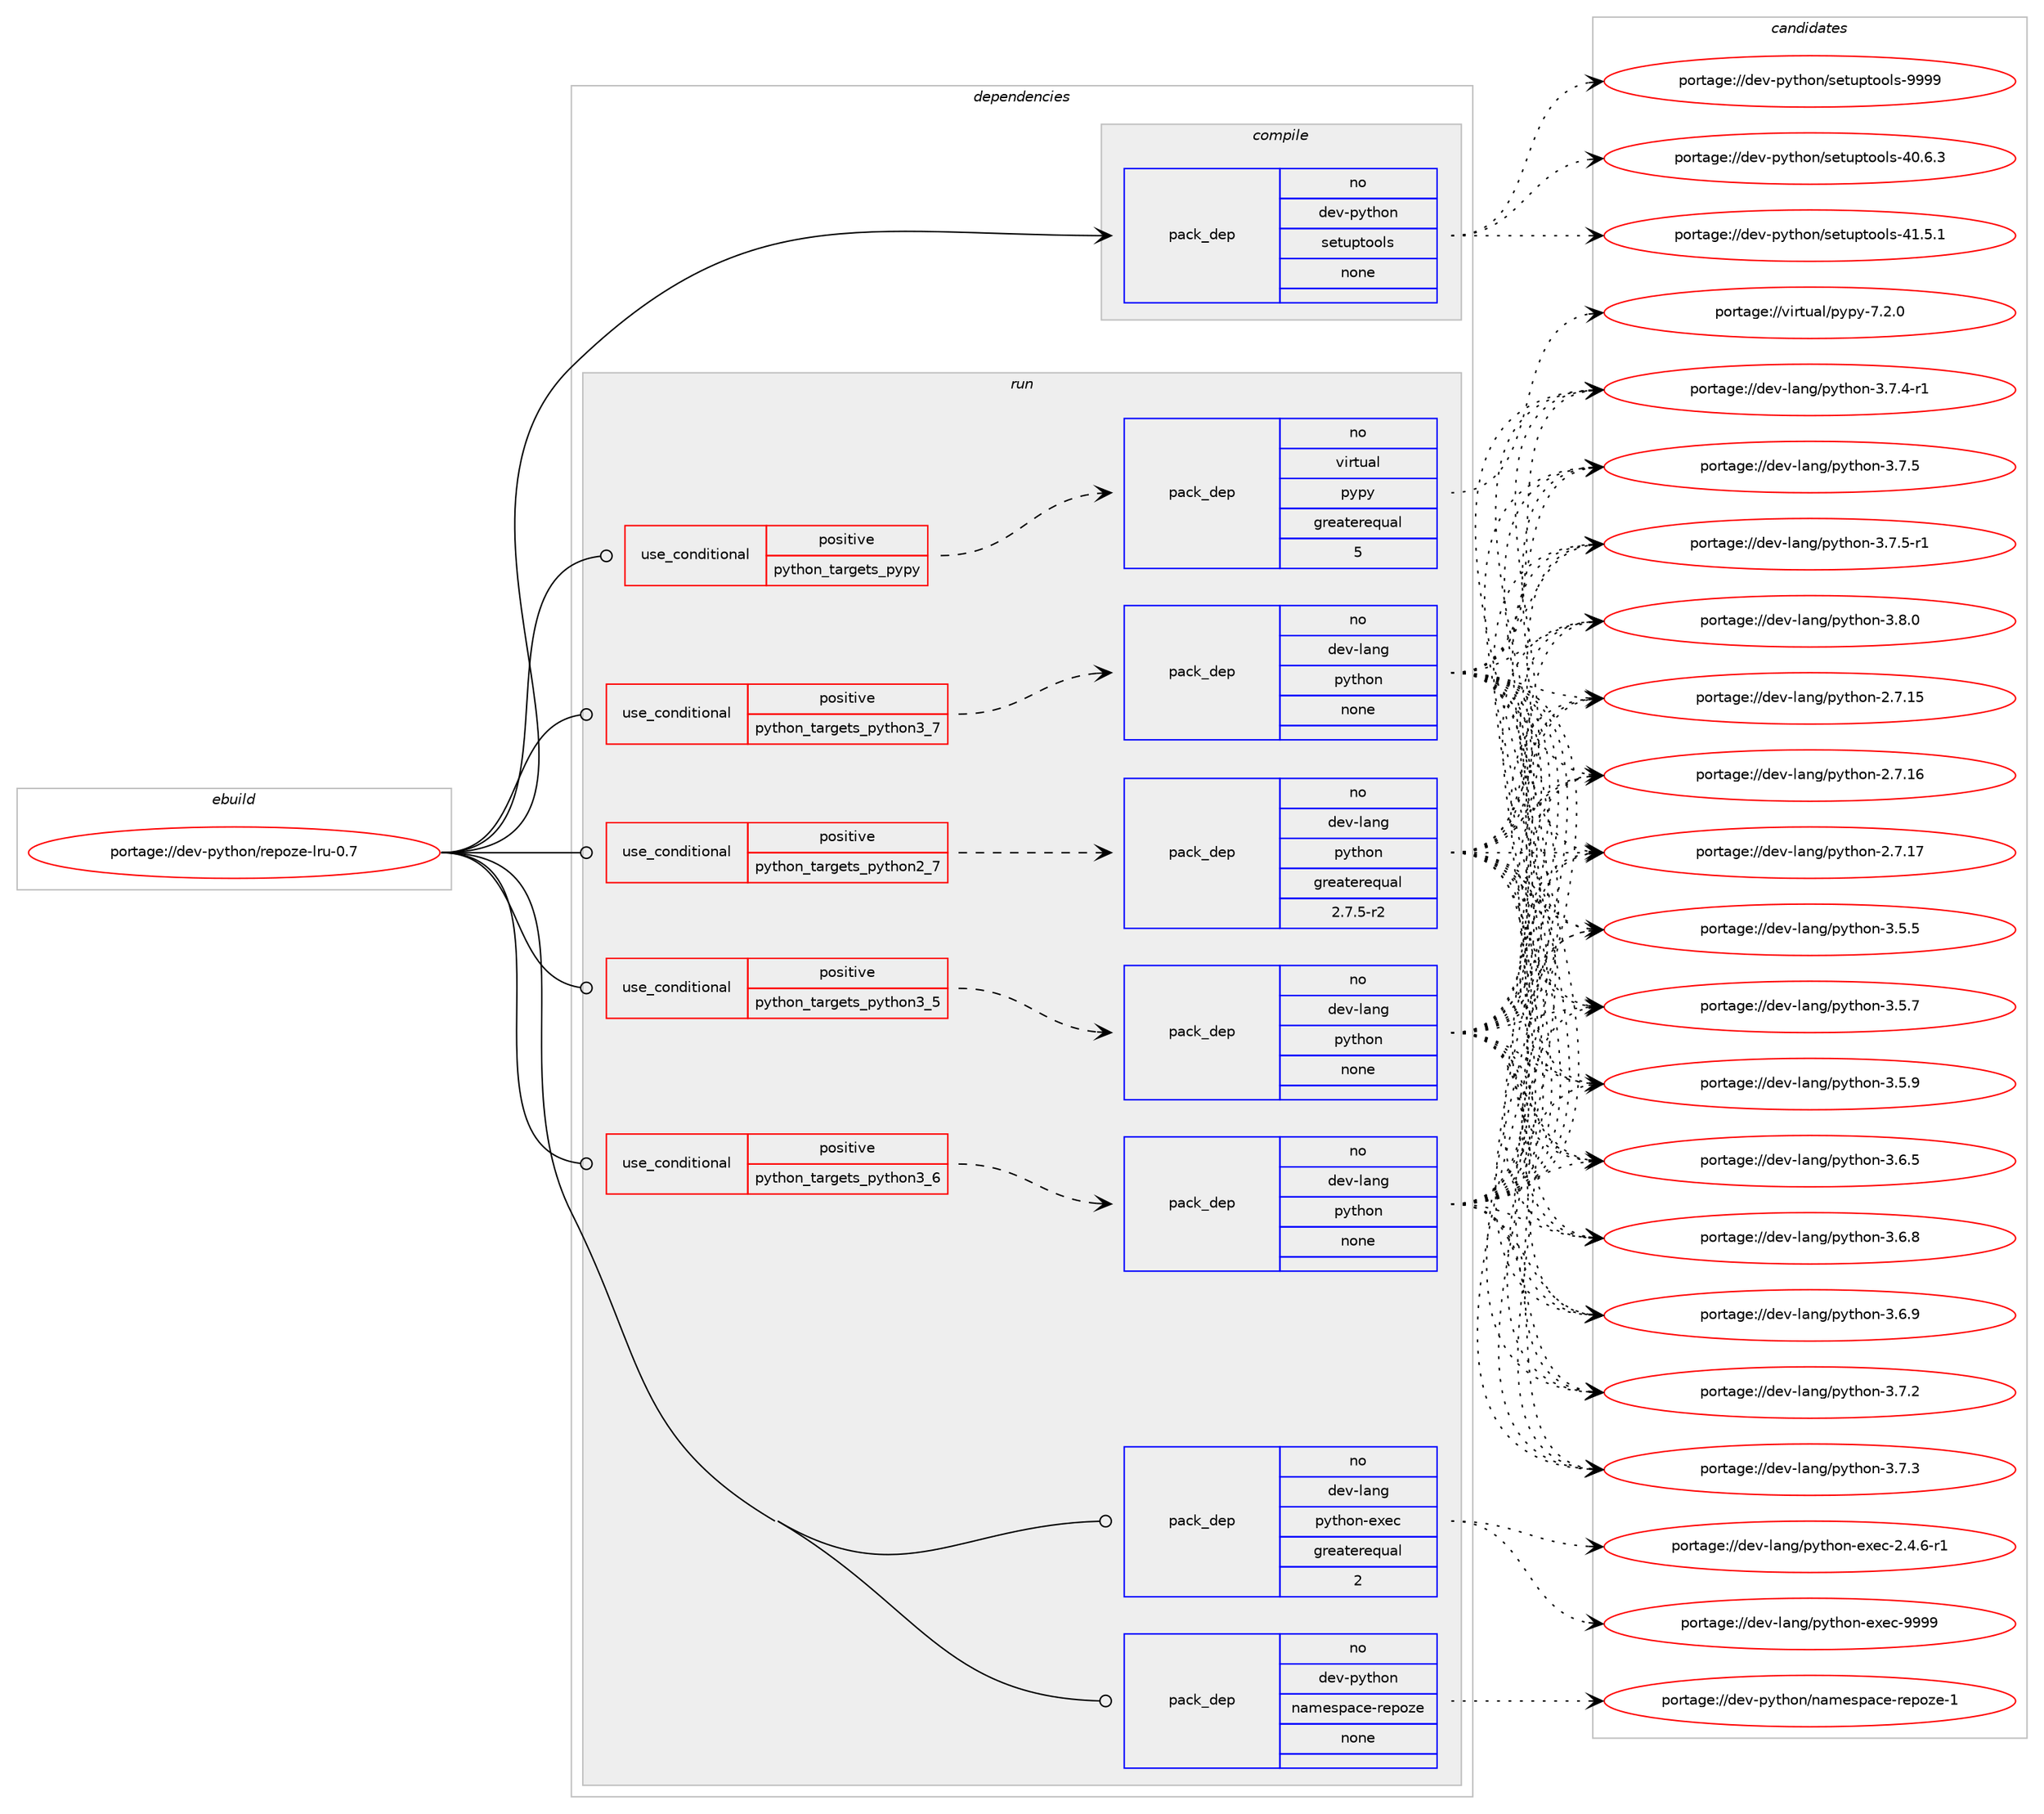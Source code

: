 digraph prolog {

# *************
# Graph options
# *************

newrank=true;
concentrate=true;
compound=true;
graph [rankdir=LR,fontname=Helvetica,fontsize=10,ranksep=1.5];#, ranksep=2.5, nodesep=0.2];
edge  [arrowhead=vee];
node  [fontname=Helvetica,fontsize=10];

# **********
# The ebuild
# **********

subgraph cluster_leftcol {
color=gray;
rank=same;
label=<<i>ebuild</i>>;
id [label="portage://dev-python/repoze-lru-0.7", color=red, width=4, href="../dev-python/repoze-lru-0.7.svg"];
}

# ****************
# The dependencies
# ****************

subgraph cluster_midcol {
color=gray;
label=<<i>dependencies</i>>;
subgraph cluster_compile {
fillcolor="#eeeeee";
style=filled;
label=<<i>compile</i>>;
subgraph pack128760 {
dependency170063 [label=<<TABLE BORDER="0" CELLBORDER="1" CELLSPACING="0" CELLPADDING="4" WIDTH="220"><TR><TD ROWSPAN="6" CELLPADDING="30">pack_dep</TD></TR><TR><TD WIDTH="110">no</TD></TR><TR><TD>dev-python</TD></TR><TR><TD>setuptools</TD></TR><TR><TD>none</TD></TR><TR><TD></TD></TR></TABLE>>, shape=none, color=blue];
}
id:e -> dependency170063:w [weight=20,style="solid",arrowhead="vee"];
}
subgraph cluster_compileandrun {
fillcolor="#eeeeee";
style=filled;
label=<<i>compile and run</i>>;
}
subgraph cluster_run {
fillcolor="#eeeeee";
style=filled;
label=<<i>run</i>>;
subgraph cond37900 {
dependency170064 [label=<<TABLE BORDER="0" CELLBORDER="1" CELLSPACING="0" CELLPADDING="4"><TR><TD ROWSPAN="3" CELLPADDING="10">use_conditional</TD></TR><TR><TD>positive</TD></TR><TR><TD>python_targets_pypy</TD></TR></TABLE>>, shape=none, color=red];
subgraph pack128761 {
dependency170065 [label=<<TABLE BORDER="0" CELLBORDER="1" CELLSPACING="0" CELLPADDING="4" WIDTH="220"><TR><TD ROWSPAN="6" CELLPADDING="30">pack_dep</TD></TR><TR><TD WIDTH="110">no</TD></TR><TR><TD>virtual</TD></TR><TR><TD>pypy</TD></TR><TR><TD>greaterequal</TD></TR><TR><TD>5</TD></TR></TABLE>>, shape=none, color=blue];
}
dependency170064:e -> dependency170065:w [weight=20,style="dashed",arrowhead="vee"];
}
id:e -> dependency170064:w [weight=20,style="solid",arrowhead="odot"];
subgraph cond37901 {
dependency170066 [label=<<TABLE BORDER="0" CELLBORDER="1" CELLSPACING="0" CELLPADDING="4"><TR><TD ROWSPAN="3" CELLPADDING="10">use_conditional</TD></TR><TR><TD>positive</TD></TR><TR><TD>python_targets_python2_7</TD></TR></TABLE>>, shape=none, color=red];
subgraph pack128762 {
dependency170067 [label=<<TABLE BORDER="0" CELLBORDER="1" CELLSPACING="0" CELLPADDING="4" WIDTH="220"><TR><TD ROWSPAN="6" CELLPADDING="30">pack_dep</TD></TR><TR><TD WIDTH="110">no</TD></TR><TR><TD>dev-lang</TD></TR><TR><TD>python</TD></TR><TR><TD>greaterequal</TD></TR><TR><TD>2.7.5-r2</TD></TR></TABLE>>, shape=none, color=blue];
}
dependency170066:e -> dependency170067:w [weight=20,style="dashed",arrowhead="vee"];
}
id:e -> dependency170066:w [weight=20,style="solid",arrowhead="odot"];
subgraph cond37902 {
dependency170068 [label=<<TABLE BORDER="0" CELLBORDER="1" CELLSPACING="0" CELLPADDING="4"><TR><TD ROWSPAN="3" CELLPADDING="10">use_conditional</TD></TR><TR><TD>positive</TD></TR><TR><TD>python_targets_python3_5</TD></TR></TABLE>>, shape=none, color=red];
subgraph pack128763 {
dependency170069 [label=<<TABLE BORDER="0" CELLBORDER="1" CELLSPACING="0" CELLPADDING="4" WIDTH="220"><TR><TD ROWSPAN="6" CELLPADDING="30">pack_dep</TD></TR><TR><TD WIDTH="110">no</TD></TR><TR><TD>dev-lang</TD></TR><TR><TD>python</TD></TR><TR><TD>none</TD></TR><TR><TD></TD></TR></TABLE>>, shape=none, color=blue];
}
dependency170068:e -> dependency170069:w [weight=20,style="dashed",arrowhead="vee"];
}
id:e -> dependency170068:w [weight=20,style="solid",arrowhead="odot"];
subgraph cond37903 {
dependency170070 [label=<<TABLE BORDER="0" CELLBORDER="1" CELLSPACING="0" CELLPADDING="4"><TR><TD ROWSPAN="3" CELLPADDING="10">use_conditional</TD></TR><TR><TD>positive</TD></TR><TR><TD>python_targets_python3_6</TD></TR></TABLE>>, shape=none, color=red];
subgraph pack128764 {
dependency170071 [label=<<TABLE BORDER="0" CELLBORDER="1" CELLSPACING="0" CELLPADDING="4" WIDTH="220"><TR><TD ROWSPAN="6" CELLPADDING="30">pack_dep</TD></TR><TR><TD WIDTH="110">no</TD></TR><TR><TD>dev-lang</TD></TR><TR><TD>python</TD></TR><TR><TD>none</TD></TR><TR><TD></TD></TR></TABLE>>, shape=none, color=blue];
}
dependency170070:e -> dependency170071:w [weight=20,style="dashed",arrowhead="vee"];
}
id:e -> dependency170070:w [weight=20,style="solid",arrowhead="odot"];
subgraph cond37904 {
dependency170072 [label=<<TABLE BORDER="0" CELLBORDER="1" CELLSPACING="0" CELLPADDING="4"><TR><TD ROWSPAN="3" CELLPADDING="10">use_conditional</TD></TR><TR><TD>positive</TD></TR><TR><TD>python_targets_python3_7</TD></TR></TABLE>>, shape=none, color=red];
subgraph pack128765 {
dependency170073 [label=<<TABLE BORDER="0" CELLBORDER="1" CELLSPACING="0" CELLPADDING="4" WIDTH="220"><TR><TD ROWSPAN="6" CELLPADDING="30">pack_dep</TD></TR><TR><TD WIDTH="110">no</TD></TR><TR><TD>dev-lang</TD></TR><TR><TD>python</TD></TR><TR><TD>none</TD></TR><TR><TD></TD></TR></TABLE>>, shape=none, color=blue];
}
dependency170072:e -> dependency170073:w [weight=20,style="dashed",arrowhead="vee"];
}
id:e -> dependency170072:w [weight=20,style="solid",arrowhead="odot"];
subgraph pack128766 {
dependency170074 [label=<<TABLE BORDER="0" CELLBORDER="1" CELLSPACING="0" CELLPADDING="4" WIDTH="220"><TR><TD ROWSPAN="6" CELLPADDING="30">pack_dep</TD></TR><TR><TD WIDTH="110">no</TD></TR><TR><TD>dev-lang</TD></TR><TR><TD>python-exec</TD></TR><TR><TD>greaterequal</TD></TR><TR><TD>2</TD></TR></TABLE>>, shape=none, color=blue];
}
id:e -> dependency170074:w [weight=20,style="solid",arrowhead="odot"];
subgraph pack128767 {
dependency170075 [label=<<TABLE BORDER="0" CELLBORDER="1" CELLSPACING="0" CELLPADDING="4" WIDTH="220"><TR><TD ROWSPAN="6" CELLPADDING="30">pack_dep</TD></TR><TR><TD WIDTH="110">no</TD></TR><TR><TD>dev-python</TD></TR><TR><TD>namespace-repoze</TD></TR><TR><TD>none</TD></TR><TR><TD></TD></TR></TABLE>>, shape=none, color=blue];
}
id:e -> dependency170075:w [weight=20,style="solid",arrowhead="odot"];
}
}

# **************
# The candidates
# **************

subgraph cluster_choices {
rank=same;
color=gray;
label=<<i>candidates</i>>;

subgraph choice128760 {
color=black;
nodesep=1;
choiceportage100101118451121211161041111104711510111611711211611111110811545524846544651 [label="portage://dev-python/setuptools-40.6.3", color=red, width=4,href="../dev-python/setuptools-40.6.3.svg"];
choiceportage100101118451121211161041111104711510111611711211611111110811545524946534649 [label="portage://dev-python/setuptools-41.5.1", color=red, width=4,href="../dev-python/setuptools-41.5.1.svg"];
choiceportage10010111845112121116104111110471151011161171121161111111081154557575757 [label="portage://dev-python/setuptools-9999", color=red, width=4,href="../dev-python/setuptools-9999.svg"];
dependency170063:e -> choiceportage100101118451121211161041111104711510111611711211611111110811545524846544651:w [style=dotted,weight="100"];
dependency170063:e -> choiceportage100101118451121211161041111104711510111611711211611111110811545524946534649:w [style=dotted,weight="100"];
dependency170063:e -> choiceportage10010111845112121116104111110471151011161171121161111111081154557575757:w [style=dotted,weight="100"];
}
subgraph choice128761 {
color=black;
nodesep=1;
choiceportage1181051141161179710847112121112121455546504648 [label="portage://virtual/pypy-7.2.0", color=red, width=4,href="../virtual/pypy-7.2.0.svg"];
dependency170065:e -> choiceportage1181051141161179710847112121112121455546504648:w [style=dotted,weight="100"];
}
subgraph choice128762 {
color=black;
nodesep=1;
choiceportage10010111845108971101034711212111610411111045504655464953 [label="portage://dev-lang/python-2.7.15", color=red, width=4,href="../dev-lang/python-2.7.15.svg"];
choiceportage10010111845108971101034711212111610411111045504655464954 [label="portage://dev-lang/python-2.7.16", color=red, width=4,href="../dev-lang/python-2.7.16.svg"];
choiceportage10010111845108971101034711212111610411111045504655464955 [label="portage://dev-lang/python-2.7.17", color=red, width=4,href="../dev-lang/python-2.7.17.svg"];
choiceportage100101118451089711010347112121116104111110455146534653 [label="portage://dev-lang/python-3.5.5", color=red, width=4,href="../dev-lang/python-3.5.5.svg"];
choiceportage100101118451089711010347112121116104111110455146534655 [label="portage://dev-lang/python-3.5.7", color=red, width=4,href="../dev-lang/python-3.5.7.svg"];
choiceportage100101118451089711010347112121116104111110455146534657 [label="portage://dev-lang/python-3.5.9", color=red, width=4,href="../dev-lang/python-3.5.9.svg"];
choiceportage100101118451089711010347112121116104111110455146544653 [label="portage://dev-lang/python-3.6.5", color=red, width=4,href="../dev-lang/python-3.6.5.svg"];
choiceportage100101118451089711010347112121116104111110455146544656 [label="portage://dev-lang/python-3.6.8", color=red, width=4,href="../dev-lang/python-3.6.8.svg"];
choiceportage100101118451089711010347112121116104111110455146544657 [label="portage://dev-lang/python-3.6.9", color=red, width=4,href="../dev-lang/python-3.6.9.svg"];
choiceportage100101118451089711010347112121116104111110455146554650 [label="portage://dev-lang/python-3.7.2", color=red, width=4,href="../dev-lang/python-3.7.2.svg"];
choiceportage100101118451089711010347112121116104111110455146554651 [label="portage://dev-lang/python-3.7.3", color=red, width=4,href="../dev-lang/python-3.7.3.svg"];
choiceportage1001011184510897110103471121211161041111104551465546524511449 [label="portage://dev-lang/python-3.7.4-r1", color=red, width=4,href="../dev-lang/python-3.7.4-r1.svg"];
choiceportage100101118451089711010347112121116104111110455146554653 [label="portage://dev-lang/python-3.7.5", color=red, width=4,href="../dev-lang/python-3.7.5.svg"];
choiceportage1001011184510897110103471121211161041111104551465546534511449 [label="portage://dev-lang/python-3.7.5-r1", color=red, width=4,href="../dev-lang/python-3.7.5-r1.svg"];
choiceportage100101118451089711010347112121116104111110455146564648 [label="portage://dev-lang/python-3.8.0", color=red, width=4,href="../dev-lang/python-3.8.0.svg"];
dependency170067:e -> choiceportage10010111845108971101034711212111610411111045504655464953:w [style=dotted,weight="100"];
dependency170067:e -> choiceportage10010111845108971101034711212111610411111045504655464954:w [style=dotted,weight="100"];
dependency170067:e -> choiceportage10010111845108971101034711212111610411111045504655464955:w [style=dotted,weight="100"];
dependency170067:e -> choiceportage100101118451089711010347112121116104111110455146534653:w [style=dotted,weight="100"];
dependency170067:e -> choiceportage100101118451089711010347112121116104111110455146534655:w [style=dotted,weight="100"];
dependency170067:e -> choiceportage100101118451089711010347112121116104111110455146534657:w [style=dotted,weight="100"];
dependency170067:e -> choiceportage100101118451089711010347112121116104111110455146544653:w [style=dotted,weight="100"];
dependency170067:e -> choiceportage100101118451089711010347112121116104111110455146544656:w [style=dotted,weight="100"];
dependency170067:e -> choiceportage100101118451089711010347112121116104111110455146544657:w [style=dotted,weight="100"];
dependency170067:e -> choiceportage100101118451089711010347112121116104111110455146554650:w [style=dotted,weight="100"];
dependency170067:e -> choiceportage100101118451089711010347112121116104111110455146554651:w [style=dotted,weight="100"];
dependency170067:e -> choiceportage1001011184510897110103471121211161041111104551465546524511449:w [style=dotted,weight="100"];
dependency170067:e -> choiceportage100101118451089711010347112121116104111110455146554653:w [style=dotted,weight="100"];
dependency170067:e -> choiceportage1001011184510897110103471121211161041111104551465546534511449:w [style=dotted,weight="100"];
dependency170067:e -> choiceportage100101118451089711010347112121116104111110455146564648:w [style=dotted,weight="100"];
}
subgraph choice128763 {
color=black;
nodesep=1;
choiceportage10010111845108971101034711212111610411111045504655464953 [label="portage://dev-lang/python-2.7.15", color=red, width=4,href="../dev-lang/python-2.7.15.svg"];
choiceportage10010111845108971101034711212111610411111045504655464954 [label="portage://dev-lang/python-2.7.16", color=red, width=4,href="../dev-lang/python-2.7.16.svg"];
choiceportage10010111845108971101034711212111610411111045504655464955 [label="portage://dev-lang/python-2.7.17", color=red, width=4,href="../dev-lang/python-2.7.17.svg"];
choiceportage100101118451089711010347112121116104111110455146534653 [label="portage://dev-lang/python-3.5.5", color=red, width=4,href="../dev-lang/python-3.5.5.svg"];
choiceportage100101118451089711010347112121116104111110455146534655 [label="portage://dev-lang/python-3.5.7", color=red, width=4,href="../dev-lang/python-3.5.7.svg"];
choiceportage100101118451089711010347112121116104111110455146534657 [label="portage://dev-lang/python-3.5.9", color=red, width=4,href="../dev-lang/python-3.5.9.svg"];
choiceportage100101118451089711010347112121116104111110455146544653 [label="portage://dev-lang/python-3.6.5", color=red, width=4,href="../dev-lang/python-3.6.5.svg"];
choiceportage100101118451089711010347112121116104111110455146544656 [label="portage://dev-lang/python-3.6.8", color=red, width=4,href="../dev-lang/python-3.6.8.svg"];
choiceportage100101118451089711010347112121116104111110455146544657 [label="portage://dev-lang/python-3.6.9", color=red, width=4,href="../dev-lang/python-3.6.9.svg"];
choiceportage100101118451089711010347112121116104111110455146554650 [label="portage://dev-lang/python-3.7.2", color=red, width=4,href="../dev-lang/python-3.7.2.svg"];
choiceportage100101118451089711010347112121116104111110455146554651 [label="portage://dev-lang/python-3.7.3", color=red, width=4,href="../dev-lang/python-3.7.3.svg"];
choiceportage1001011184510897110103471121211161041111104551465546524511449 [label="portage://dev-lang/python-3.7.4-r1", color=red, width=4,href="../dev-lang/python-3.7.4-r1.svg"];
choiceportage100101118451089711010347112121116104111110455146554653 [label="portage://dev-lang/python-3.7.5", color=red, width=4,href="../dev-lang/python-3.7.5.svg"];
choiceportage1001011184510897110103471121211161041111104551465546534511449 [label="portage://dev-lang/python-3.7.5-r1", color=red, width=4,href="../dev-lang/python-3.7.5-r1.svg"];
choiceportage100101118451089711010347112121116104111110455146564648 [label="portage://dev-lang/python-3.8.0", color=red, width=4,href="../dev-lang/python-3.8.0.svg"];
dependency170069:e -> choiceportage10010111845108971101034711212111610411111045504655464953:w [style=dotted,weight="100"];
dependency170069:e -> choiceportage10010111845108971101034711212111610411111045504655464954:w [style=dotted,weight="100"];
dependency170069:e -> choiceportage10010111845108971101034711212111610411111045504655464955:w [style=dotted,weight="100"];
dependency170069:e -> choiceportage100101118451089711010347112121116104111110455146534653:w [style=dotted,weight="100"];
dependency170069:e -> choiceportage100101118451089711010347112121116104111110455146534655:w [style=dotted,weight="100"];
dependency170069:e -> choiceportage100101118451089711010347112121116104111110455146534657:w [style=dotted,weight="100"];
dependency170069:e -> choiceportage100101118451089711010347112121116104111110455146544653:w [style=dotted,weight="100"];
dependency170069:e -> choiceportage100101118451089711010347112121116104111110455146544656:w [style=dotted,weight="100"];
dependency170069:e -> choiceportage100101118451089711010347112121116104111110455146544657:w [style=dotted,weight="100"];
dependency170069:e -> choiceportage100101118451089711010347112121116104111110455146554650:w [style=dotted,weight="100"];
dependency170069:e -> choiceportage100101118451089711010347112121116104111110455146554651:w [style=dotted,weight="100"];
dependency170069:e -> choiceportage1001011184510897110103471121211161041111104551465546524511449:w [style=dotted,weight="100"];
dependency170069:e -> choiceportage100101118451089711010347112121116104111110455146554653:w [style=dotted,weight="100"];
dependency170069:e -> choiceportage1001011184510897110103471121211161041111104551465546534511449:w [style=dotted,weight="100"];
dependency170069:e -> choiceportage100101118451089711010347112121116104111110455146564648:w [style=dotted,weight="100"];
}
subgraph choice128764 {
color=black;
nodesep=1;
choiceportage10010111845108971101034711212111610411111045504655464953 [label="portage://dev-lang/python-2.7.15", color=red, width=4,href="../dev-lang/python-2.7.15.svg"];
choiceportage10010111845108971101034711212111610411111045504655464954 [label="portage://dev-lang/python-2.7.16", color=red, width=4,href="../dev-lang/python-2.7.16.svg"];
choiceportage10010111845108971101034711212111610411111045504655464955 [label="portage://dev-lang/python-2.7.17", color=red, width=4,href="../dev-lang/python-2.7.17.svg"];
choiceportage100101118451089711010347112121116104111110455146534653 [label="portage://dev-lang/python-3.5.5", color=red, width=4,href="../dev-lang/python-3.5.5.svg"];
choiceportage100101118451089711010347112121116104111110455146534655 [label="portage://dev-lang/python-3.5.7", color=red, width=4,href="../dev-lang/python-3.5.7.svg"];
choiceportage100101118451089711010347112121116104111110455146534657 [label="portage://dev-lang/python-3.5.9", color=red, width=4,href="../dev-lang/python-3.5.9.svg"];
choiceportage100101118451089711010347112121116104111110455146544653 [label="portage://dev-lang/python-3.6.5", color=red, width=4,href="../dev-lang/python-3.6.5.svg"];
choiceportage100101118451089711010347112121116104111110455146544656 [label="portage://dev-lang/python-3.6.8", color=red, width=4,href="../dev-lang/python-3.6.8.svg"];
choiceportage100101118451089711010347112121116104111110455146544657 [label="portage://dev-lang/python-3.6.9", color=red, width=4,href="../dev-lang/python-3.6.9.svg"];
choiceportage100101118451089711010347112121116104111110455146554650 [label="portage://dev-lang/python-3.7.2", color=red, width=4,href="../dev-lang/python-3.7.2.svg"];
choiceportage100101118451089711010347112121116104111110455146554651 [label="portage://dev-lang/python-3.7.3", color=red, width=4,href="../dev-lang/python-3.7.3.svg"];
choiceportage1001011184510897110103471121211161041111104551465546524511449 [label="portage://dev-lang/python-3.7.4-r1", color=red, width=4,href="../dev-lang/python-3.7.4-r1.svg"];
choiceportage100101118451089711010347112121116104111110455146554653 [label="portage://dev-lang/python-3.7.5", color=red, width=4,href="../dev-lang/python-3.7.5.svg"];
choiceportage1001011184510897110103471121211161041111104551465546534511449 [label="portage://dev-lang/python-3.7.5-r1", color=red, width=4,href="../dev-lang/python-3.7.5-r1.svg"];
choiceportage100101118451089711010347112121116104111110455146564648 [label="portage://dev-lang/python-3.8.0", color=red, width=4,href="../dev-lang/python-3.8.0.svg"];
dependency170071:e -> choiceportage10010111845108971101034711212111610411111045504655464953:w [style=dotted,weight="100"];
dependency170071:e -> choiceportage10010111845108971101034711212111610411111045504655464954:w [style=dotted,weight="100"];
dependency170071:e -> choiceportage10010111845108971101034711212111610411111045504655464955:w [style=dotted,weight="100"];
dependency170071:e -> choiceportage100101118451089711010347112121116104111110455146534653:w [style=dotted,weight="100"];
dependency170071:e -> choiceportage100101118451089711010347112121116104111110455146534655:w [style=dotted,weight="100"];
dependency170071:e -> choiceportage100101118451089711010347112121116104111110455146534657:w [style=dotted,weight="100"];
dependency170071:e -> choiceportage100101118451089711010347112121116104111110455146544653:w [style=dotted,weight="100"];
dependency170071:e -> choiceportage100101118451089711010347112121116104111110455146544656:w [style=dotted,weight="100"];
dependency170071:e -> choiceportage100101118451089711010347112121116104111110455146544657:w [style=dotted,weight="100"];
dependency170071:e -> choiceportage100101118451089711010347112121116104111110455146554650:w [style=dotted,weight="100"];
dependency170071:e -> choiceportage100101118451089711010347112121116104111110455146554651:w [style=dotted,weight="100"];
dependency170071:e -> choiceportage1001011184510897110103471121211161041111104551465546524511449:w [style=dotted,weight="100"];
dependency170071:e -> choiceportage100101118451089711010347112121116104111110455146554653:w [style=dotted,weight="100"];
dependency170071:e -> choiceportage1001011184510897110103471121211161041111104551465546534511449:w [style=dotted,weight="100"];
dependency170071:e -> choiceportage100101118451089711010347112121116104111110455146564648:w [style=dotted,weight="100"];
}
subgraph choice128765 {
color=black;
nodesep=1;
choiceportage10010111845108971101034711212111610411111045504655464953 [label="portage://dev-lang/python-2.7.15", color=red, width=4,href="../dev-lang/python-2.7.15.svg"];
choiceportage10010111845108971101034711212111610411111045504655464954 [label="portage://dev-lang/python-2.7.16", color=red, width=4,href="../dev-lang/python-2.7.16.svg"];
choiceportage10010111845108971101034711212111610411111045504655464955 [label="portage://dev-lang/python-2.7.17", color=red, width=4,href="../dev-lang/python-2.7.17.svg"];
choiceportage100101118451089711010347112121116104111110455146534653 [label="portage://dev-lang/python-3.5.5", color=red, width=4,href="../dev-lang/python-3.5.5.svg"];
choiceportage100101118451089711010347112121116104111110455146534655 [label="portage://dev-lang/python-3.5.7", color=red, width=4,href="../dev-lang/python-3.5.7.svg"];
choiceportage100101118451089711010347112121116104111110455146534657 [label="portage://dev-lang/python-3.5.9", color=red, width=4,href="../dev-lang/python-3.5.9.svg"];
choiceportage100101118451089711010347112121116104111110455146544653 [label="portage://dev-lang/python-3.6.5", color=red, width=4,href="../dev-lang/python-3.6.5.svg"];
choiceportage100101118451089711010347112121116104111110455146544656 [label="portage://dev-lang/python-3.6.8", color=red, width=4,href="../dev-lang/python-3.6.8.svg"];
choiceportage100101118451089711010347112121116104111110455146544657 [label="portage://dev-lang/python-3.6.9", color=red, width=4,href="../dev-lang/python-3.6.9.svg"];
choiceportage100101118451089711010347112121116104111110455146554650 [label="portage://dev-lang/python-3.7.2", color=red, width=4,href="../dev-lang/python-3.7.2.svg"];
choiceportage100101118451089711010347112121116104111110455146554651 [label="portage://dev-lang/python-3.7.3", color=red, width=4,href="../dev-lang/python-3.7.3.svg"];
choiceportage1001011184510897110103471121211161041111104551465546524511449 [label="portage://dev-lang/python-3.7.4-r1", color=red, width=4,href="../dev-lang/python-3.7.4-r1.svg"];
choiceportage100101118451089711010347112121116104111110455146554653 [label="portage://dev-lang/python-3.7.5", color=red, width=4,href="../dev-lang/python-3.7.5.svg"];
choiceportage1001011184510897110103471121211161041111104551465546534511449 [label="portage://dev-lang/python-3.7.5-r1", color=red, width=4,href="../dev-lang/python-3.7.5-r1.svg"];
choiceportage100101118451089711010347112121116104111110455146564648 [label="portage://dev-lang/python-3.8.0", color=red, width=4,href="../dev-lang/python-3.8.0.svg"];
dependency170073:e -> choiceportage10010111845108971101034711212111610411111045504655464953:w [style=dotted,weight="100"];
dependency170073:e -> choiceportage10010111845108971101034711212111610411111045504655464954:w [style=dotted,weight="100"];
dependency170073:e -> choiceportage10010111845108971101034711212111610411111045504655464955:w [style=dotted,weight="100"];
dependency170073:e -> choiceportage100101118451089711010347112121116104111110455146534653:w [style=dotted,weight="100"];
dependency170073:e -> choiceportage100101118451089711010347112121116104111110455146534655:w [style=dotted,weight="100"];
dependency170073:e -> choiceportage100101118451089711010347112121116104111110455146534657:w [style=dotted,weight="100"];
dependency170073:e -> choiceportage100101118451089711010347112121116104111110455146544653:w [style=dotted,weight="100"];
dependency170073:e -> choiceportage100101118451089711010347112121116104111110455146544656:w [style=dotted,weight="100"];
dependency170073:e -> choiceportage100101118451089711010347112121116104111110455146544657:w [style=dotted,weight="100"];
dependency170073:e -> choiceportage100101118451089711010347112121116104111110455146554650:w [style=dotted,weight="100"];
dependency170073:e -> choiceportage100101118451089711010347112121116104111110455146554651:w [style=dotted,weight="100"];
dependency170073:e -> choiceportage1001011184510897110103471121211161041111104551465546524511449:w [style=dotted,weight="100"];
dependency170073:e -> choiceportage100101118451089711010347112121116104111110455146554653:w [style=dotted,weight="100"];
dependency170073:e -> choiceportage1001011184510897110103471121211161041111104551465546534511449:w [style=dotted,weight="100"];
dependency170073:e -> choiceportage100101118451089711010347112121116104111110455146564648:w [style=dotted,weight="100"];
}
subgraph choice128766 {
color=black;
nodesep=1;
choiceportage10010111845108971101034711212111610411111045101120101994550465246544511449 [label="portage://dev-lang/python-exec-2.4.6-r1", color=red, width=4,href="../dev-lang/python-exec-2.4.6-r1.svg"];
choiceportage10010111845108971101034711212111610411111045101120101994557575757 [label="portage://dev-lang/python-exec-9999", color=red, width=4,href="../dev-lang/python-exec-9999.svg"];
dependency170074:e -> choiceportage10010111845108971101034711212111610411111045101120101994550465246544511449:w [style=dotted,weight="100"];
dependency170074:e -> choiceportage10010111845108971101034711212111610411111045101120101994557575757:w [style=dotted,weight="100"];
}
subgraph choice128767 {
color=black;
nodesep=1;
choiceportage1001011184511212111610411111047110971091011151129799101451141011121111221014549 [label="portage://dev-python/namespace-repoze-1", color=red, width=4,href="../dev-python/namespace-repoze-1.svg"];
dependency170075:e -> choiceportage1001011184511212111610411111047110971091011151129799101451141011121111221014549:w [style=dotted,weight="100"];
}
}

}
